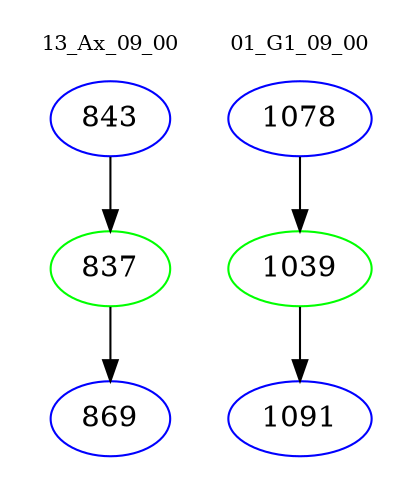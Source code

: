 digraph{
subgraph cluster_0 {
color = white
label = "13_Ax_09_00";
fontsize=10;
T0_843 [label="843", color="blue"]
T0_843 -> T0_837 [color="black"]
T0_837 [label="837", color="green"]
T0_837 -> T0_869 [color="black"]
T0_869 [label="869", color="blue"]
}
subgraph cluster_1 {
color = white
label = "01_G1_09_00";
fontsize=10;
T1_1078 [label="1078", color="blue"]
T1_1078 -> T1_1039 [color="black"]
T1_1039 [label="1039", color="green"]
T1_1039 -> T1_1091 [color="black"]
T1_1091 [label="1091", color="blue"]
}
}
